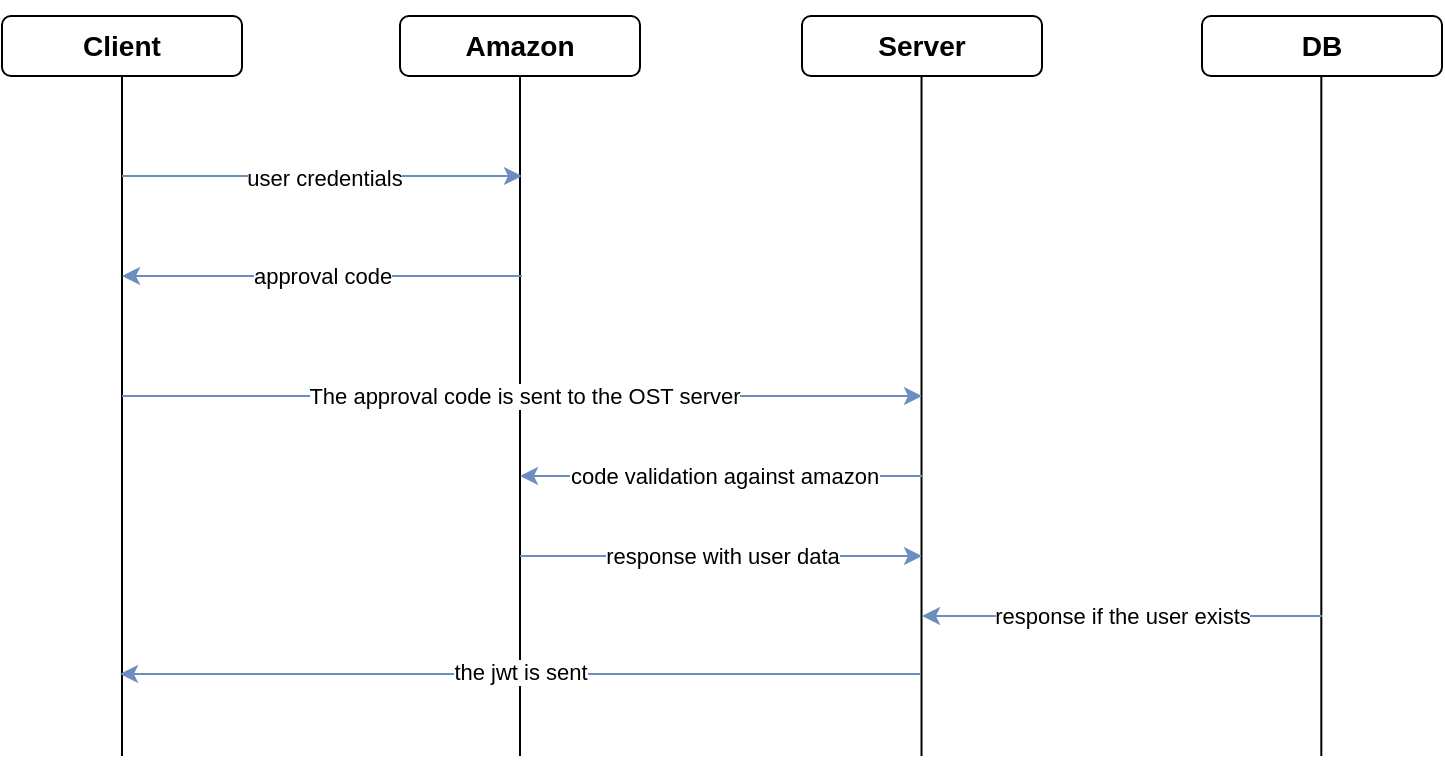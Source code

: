 <mxfile version="22.1.21" type="github">
  <diagram name="Page-1" id="G1ZUmWtzzUOynzNmmast">
    <mxGraphModel dx="989" dy="509" grid="1" gridSize="10" guides="1" tooltips="1" connect="1" arrows="1" fold="1" page="1" pageScale="1" pageWidth="827" pageHeight="1169" math="0" shadow="0">
      <root>
        <mxCell id="0" />
        <mxCell id="1" parent="0" />
        <mxCell id="VBOBKGWKoLUU3mQiesKb-2" value="&lt;h3&gt;Client&lt;/h3&gt;" style="rounded=1;whiteSpace=wrap;html=1;" vertex="1" parent="1">
          <mxGeometry x="130" y="190" width="120" height="30" as="geometry" />
        </mxCell>
        <mxCell id="VBOBKGWKoLUU3mQiesKb-3" value="&lt;h3&gt;Amazon&lt;/h3&gt;" style="rounded=1;whiteSpace=wrap;html=1;" vertex="1" parent="1">
          <mxGeometry x="329" y="190" width="120" height="30" as="geometry" />
        </mxCell>
        <mxCell id="VBOBKGWKoLUU3mQiesKb-4" value="&lt;h3&gt;Server&lt;/h3&gt;" style="rounded=1;whiteSpace=wrap;html=1;" vertex="1" parent="1">
          <mxGeometry x="530" y="190" width="120" height="30" as="geometry" />
        </mxCell>
        <mxCell id="VBOBKGWKoLUU3mQiesKb-5" value="" style="endArrow=none;html=1;rounded=0;entryX=0.5;entryY=1;entryDx=0;entryDy=0;" edge="1" parent="1" target="VBOBKGWKoLUU3mQiesKb-2">
          <mxGeometry width="50" height="50" relative="1" as="geometry">
            <mxPoint x="190" y="560" as="sourcePoint" />
            <mxPoint x="190" y="280" as="targetPoint" />
          </mxGeometry>
        </mxCell>
        <mxCell id="VBOBKGWKoLUU3mQiesKb-6" value="" style="endArrow=none;html=1;rounded=0;entryX=0.5;entryY=1;entryDx=0;entryDy=0;" edge="1" parent="1">
          <mxGeometry width="50" height="50" relative="1" as="geometry">
            <mxPoint x="389" y="560" as="sourcePoint" />
            <mxPoint x="389" y="220" as="targetPoint" />
          </mxGeometry>
        </mxCell>
        <mxCell id="VBOBKGWKoLUU3mQiesKb-7" value="" style="endArrow=none;html=1;rounded=0;entryX=0.5;entryY=1;entryDx=0;entryDy=0;" edge="1" parent="1">
          <mxGeometry width="50" height="50" relative="1" as="geometry">
            <mxPoint x="589.76" y="560" as="sourcePoint" />
            <mxPoint x="589.76" y="220" as="targetPoint" />
          </mxGeometry>
        </mxCell>
        <mxCell id="VBOBKGWKoLUU3mQiesKb-8" value="" style="endArrow=classic;html=1;rounded=0;fillColor=#dae8fc;strokeColor=#6c8ebf;" edge="1" parent="1">
          <mxGeometry width="50" height="50" relative="1" as="geometry">
            <mxPoint x="190" y="270" as="sourcePoint" />
            <mxPoint x="390" y="270" as="targetPoint" />
          </mxGeometry>
        </mxCell>
        <mxCell id="VBOBKGWKoLUU3mQiesKb-16" value="user credentials" style="edgeLabel;html=1;align=center;verticalAlign=middle;resizable=0;points=[];" vertex="1" connectable="0" parent="VBOBKGWKoLUU3mQiesKb-8">
          <mxGeometry x="-0.045" y="-1" relative="1" as="geometry">
            <mxPoint x="5" as="offset" />
          </mxGeometry>
        </mxCell>
        <mxCell id="VBOBKGWKoLUU3mQiesKb-9" value="" style="endArrow=classic;html=1;rounded=0;fillColor=#dae8fc;strokeColor=#6c8ebf;" edge="1" parent="1">
          <mxGeometry width="50" height="50" relative="1" as="geometry">
            <mxPoint x="390" y="320" as="sourcePoint" />
            <mxPoint x="190" y="320" as="targetPoint" />
          </mxGeometry>
        </mxCell>
        <mxCell id="VBOBKGWKoLUU3mQiesKb-17" value="approval code" style="edgeLabel;html=1;align=center;verticalAlign=middle;resizable=0;points=[];" vertex="1" connectable="0" parent="VBOBKGWKoLUU3mQiesKb-9">
          <mxGeometry x="0.035" relative="1" as="geometry">
            <mxPoint x="3" as="offset" />
          </mxGeometry>
        </mxCell>
        <mxCell id="VBOBKGWKoLUU3mQiesKb-12" value="" style="endArrow=classic;html=1;rounded=0;fillColor=#dae8fc;strokeColor=#6c8ebf;" edge="1" parent="1">
          <mxGeometry width="50" height="50" relative="1" as="geometry">
            <mxPoint x="190" y="380" as="sourcePoint" />
            <mxPoint x="590" y="380" as="targetPoint" />
          </mxGeometry>
        </mxCell>
        <mxCell id="VBOBKGWKoLUU3mQiesKb-18" value="The approval code is sent to the OST server" style="edgeLabel;html=1;align=center;verticalAlign=middle;resizable=0;points=[];" vertex="1" connectable="0" parent="VBOBKGWKoLUU3mQiesKb-12">
          <mxGeometry x="-0.487" relative="1" as="geometry">
            <mxPoint x="98" as="offset" />
          </mxGeometry>
        </mxCell>
        <mxCell id="VBOBKGWKoLUU3mQiesKb-13" value="" style="endArrow=classic;html=1;rounded=0;fillColor=#dae8fc;strokeColor=#6c8ebf;" edge="1" parent="1">
          <mxGeometry width="50" height="50" relative="1" as="geometry">
            <mxPoint x="590" y="420" as="sourcePoint" />
            <mxPoint x="389" y="420" as="targetPoint" />
          </mxGeometry>
        </mxCell>
        <mxCell id="VBOBKGWKoLUU3mQiesKb-19" value="code validation against amazon" style="edgeLabel;html=1;align=center;verticalAlign=middle;resizable=0;points=[];" vertex="1" connectable="0" parent="VBOBKGWKoLUU3mQiesKb-13">
          <mxGeometry x="0.002" y="1" relative="1" as="geometry">
            <mxPoint x="1" y="-1" as="offset" />
          </mxGeometry>
        </mxCell>
        <mxCell id="VBOBKGWKoLUU3mQiesKb-14" value="" style="endArrow=classic;html=1;rounded=0;fillColor=#dae8fc;strokeColor=#6c8ebf;" edge="1" parent="1">
          <mxGeometry width="50" height="50" relative="1" as="geometry">
            <mxPoint x="389" y="460" as="sourcePoint" />
            <mxPoint x="590" y="460" as="targetPoint" />
          </mxGeometry>
        </mxCell>
        <mxCell id="VBOBKGWKoLUU3mQiesKb-20" value="response with user data" style="edgeLabel;html=1;align=center;verticalAlign=middle;resizable=0;points=[];" vertex="1" connectable="0" parent="VBOBKGWKoLUU3mQiesKb-14">
          <mxGeometry x="-0.055" y="-1" relative="1" as="geometry">
            <mxPoint x="6" y="-1" as="offset" />
          </mxGeometry>
        </mxCell>
        <mxCell id="VBOBKGWKoLUU3mQiesKb-15" value="" style="endArrow=classic;html=1;rounded=0;fillColor=#dae8fc;strokeColor=#6c8ebf;" edge="1" parent="1">
          <mxGeometry width="50" height="50" relative="1" as="geometry">
            <mxPoint x="589" y="519" as="sourcePoint" />
            <mxPoint x="189" y="519" as="targetPoint" />
          </mxGeometry>
        </mxCell>
        <mxCell id="VBOBKGWKoLUU3mQiesKb-28" value="the jwt is sent" style="edgeLabel;html=1;align=center;verticalAlign=middle;resizable=0;points=[];" vertex="1" connectable="0" parent="VBOBKGWKoLUU3mQiesKb-15">
          <mxGeometry x="0.097" y="-1" relative="1" as="geometry">
            <mxPoint x="19" as="offset" />
          </mxGeometry>
        </mxCell>
        <mxCell id="VBOBKGWKoLUU3mQiesKb-23" value="&lt;h3&gt;DB&lt;/h3&gt;" style="rounded=1;whiteSpace=wrap;html=1;" vertex="1" parent="1">
          <mxGeometry x="730" y="190" width="120" height="30" as="geometry" />
        </mxCell>
        <mxCell id="VBOBKGWKoLUU3mQiesKb-24" value="" style="endArrow=none;html=1;rounded=0;entryX=0.5;entryY=1;entryDx=0;entryDy=0;" edge="1" parent="1">
          <mxGeometry width="50" height="50" relative="1" as="geometry">
            <mxPoint x="789.66" y="560" as="sourcePoint" />
            <mxPoint x="789.66" y="220" as="targetPoint" />
          </mxGeometry>
        </mxCell>
        <mxCell id="VBOBKGWKoLUU3mQiesKb-25" value="" style="endArrow=classic;html=1;rounded=0;fillColor=#dae8fc;strokeColor=#6c8ebf;" edge="1" parent="1">
          <mxGeometry width="50" height="50" relative="1" as="geometry">
            <mxPoint x="790" y="490" as="sourcePoint" />
            <mxPoint x="590" y="490" as="targetPoint" />
          </mxGeometry>
        </mxCell>
        <mxCell id="VBOBKGWKoLUU3mQiesKb-26" value="response if the user exists" style="edgeLabel;html=1;align=center;verticalAlign=middle;resizable=0;points=[];" vertex="1" connectable="0" parent="VBOBKGWKoLUU3mQiesKb-25">
          <mxGeometry x="-0.055" y="-1" relative="1" as="geometry">
            <mxPoint x="-6" y="1" as="offset" />
          </mxGeometry>
        </mxCell>
      </root>
    </mxGraphModel>
  </diagram>
</mxfile>
